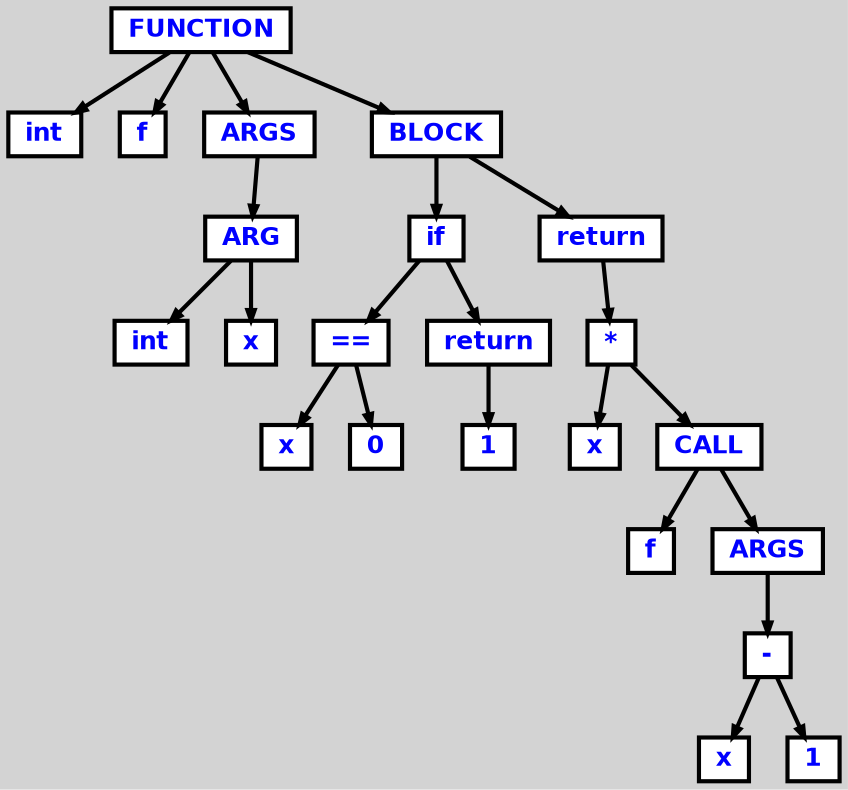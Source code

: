 digraph {

	ordering=out;
	ranksep=.4;
	bgcolor="lightgrey"; node [shape=box, fixedsize=false, fontsize=12, fontname="Helvetica-bold", fontcolor="blue"
		width=.25, height=.25, color="black", fillcolor="white", style="filled, solid, bold"];
	edge [arrowsize=.5, color="black", style="bold"]

  n0 [label="FUNCTION"];
  n1 [label="int"];
  n2 [label="f"];
  n3 [label="ARGS"];
  n3 [label="ARGS"];
  n4 [label="ARG"];
  n4 [label="ARG"];
  n5 [label="int"];
  n6 [label="x"];
  n7 [label="BLOCK"];
  n7 [label="BLOCK"];
  n8 [label="if"];
  n8 [label="if"];
  n9 [label="=="];
  n9 [label="=="];
  n10 [label="x"];
  n11 [label="0"];
  n12 [label="return"];
  n12 [label="return"];
  n13 [label="1"];
  n14 [label="return"];
  n14 [label="return"];
  n15 [label="*"];
  n15 [label="*"];
  n16 [label="x"];
  n17 [label="CALL"];
  n17 [label="CALL"];
  n18 [label="f"];
  n19 [label="ARGS"];
  n19 [label="ARGS"];
  n20 [label="-"];
  n20 [label="-"];
  n21 [label="x"];
  n22 [label="1"];

  n0 -> n1 // "FUNCTION" -> "int"
  n0 -> n2 // "FUNCTION" -> "f"
  n0 -> n3 // "FUNCTION" -> "ARGS"
  n3 -> n4 // "ARGS" -> "ARG"
  n4 -> n5 // "ARG" -> "int"
  n4 -> n6 // "ARG" -> "x"
  n0 -> n7 // "FUNCTION" -> "BLOCK"
  n7 -> n8 // "BLOCK" -> "if"
  n8 -> n9 // "if" -> "=="
  n9 -> n10 // "==" -> "x"
  n9 -> n11 // "==" -> "0"
  n8 -> n12 // "if" -> "return"
  n12 -> n13 // "return" -> "1"
  n7 -> n14 // "BLOCK" -> "return"
  n14 -> n15 // "return" -> "*"
  n15 -> n16 // "*" -> "x"
  n15 -> n17 // "*" -> "CALL"
  n17 -> n18 // "CALL" -> "f"
  n17 -> n19 // "CALL" -> "ARGS"
  n19 -> n20 // "ARGS" -> "-"
  n20 -> n21 // "-" -> "x"
  n20 -> n22 // "-" -> "1"

}
